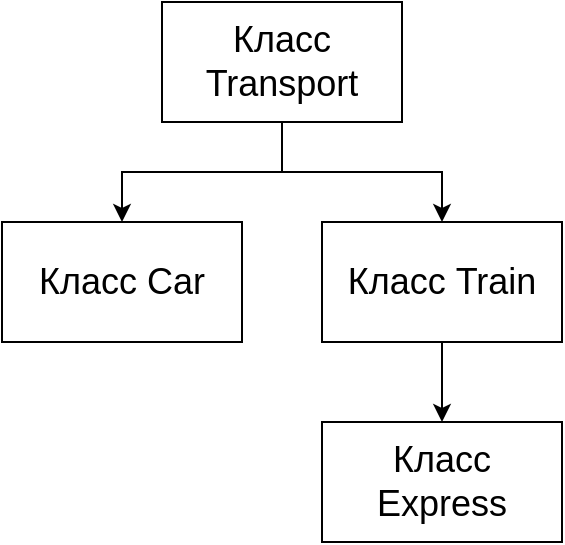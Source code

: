 <mxfile version="24.3.1" type="github">
  <diagram name="Page-1" id="JOVzcGNJen-IWIvnoUMp">
    <mxGraphModel dx="988" dy="523" grid="1" gridSize="10" guides="1" tooltips="1" connect="1" arrows="1" fold="1" page="1" pageScale="1" pageWidth="850" pageHeight="1100" math="0" shadow="0">
      <root>
        <mxCell id="0" />
        <mxCell id="1" parent="0" />
        <mxCell id="3bn9WkGWR_MUdh82pVLr-5" style="edgeStyle=orthogonalEdgeStyle;rounded=0;orthogonalLoop=1;jettySize=auto;html=1;entryX=0.5;entryY=0;entryDx=0;entryDy=0;" edge="1" parent="1" source="3bn9WkGWR_MUdh82pVLr-1" target="3bn9WkGWR_MUdh82pVLr-2">
          <mxGeometry relative="1" as="geometry" />
        </mxCell>
        <mxCell id="3bn9WkGWR_MUdh82pVLr-6" style="edgeStyle=orthogonalEdgeStyle;rounded=0;orthogonalLoop=1;jettySize=auto;html=1;entryX=0.5;entryY=0;entryDx=0;entryDy=0;" edge="1" parent="1" source="3bn9WkGWR_MUdh82pVLr-1" target="3bn9WkGWR_MUdh82pVLr-3">
          <mxGeometry relative="1" as="geometry" />
        </mxCell>
        <mxCell id="3bn9WkGWR_MUdh82pVLr-1" value="&lt;span style=&quot;font-size: 18px;&quot;&gt;Класс Transport&lt;/span&gt;" style="rounded=0;whiteSpace=wrap;html=1;" vertex="1" parent="1">
          <mxGeometry x="370" y="130" width="120" height="60" as="geometry" />
        </mxCell>
        <mxCell id="3bn9WkGWR_MUdh82pVLr-2" value="&lt;font style=&quot;font-size: 18px;&quot;&gt;Класс Car&lt;/font&gt;" style="rounded=0;whiteSpace=wrap;html=1;" vertex="1" parent="1">
          <mxGeometry x="290" y="240" width="120" height="60" as="geometry" />
        </mxCell>
        <mxCell id="3bn9WkGWR_MUdh82pVLr-7" style="edgeStyle=orthogonalEdgeStyle;rounded=0;orthogonalLoop=1;jettySize=auto;html=1;entryX=0.5;entryY=0;entryDx=0;entryDy=0;" edge="1" parent="1" source="3bn9WkGWR_MUdh82pVLr-3" target="3bn9WkGWR_MUdh82pVLr-4">
          <mxGeometry relative="1" as="geometry" />
        </mxCell>
        <mxCell id="3bn9WkGWR_MUdh82pVLr-3" value="&lt;font style=&quot;font-size: 18px;&quot;&gt;Класс Train&lt;/font&gt;" style="rounded=0;whiteSpace=wrap;html=1;" vertex="1" parent="1">
          <mxGeometry x="450" y="240" width="120" height="60" as="geometry" />
        </mxCell>
        <mxCell id="3bn9WkGWR_MUdh82pVLr-4" value="&lt;font style=&quot;font-size: 18px;&quot;&gt;Класс Express&lt;/font&gt;" style="rounded=0;whiteSpace=wrap;html=1;" vertex="1" parent="1">
          <mxGeometry x="450" y="340" width="120" height="60" as="geometry" />
        </mxCell>
      </root>
    </mxGraphModel>
  </diagram>
</mxfile>
